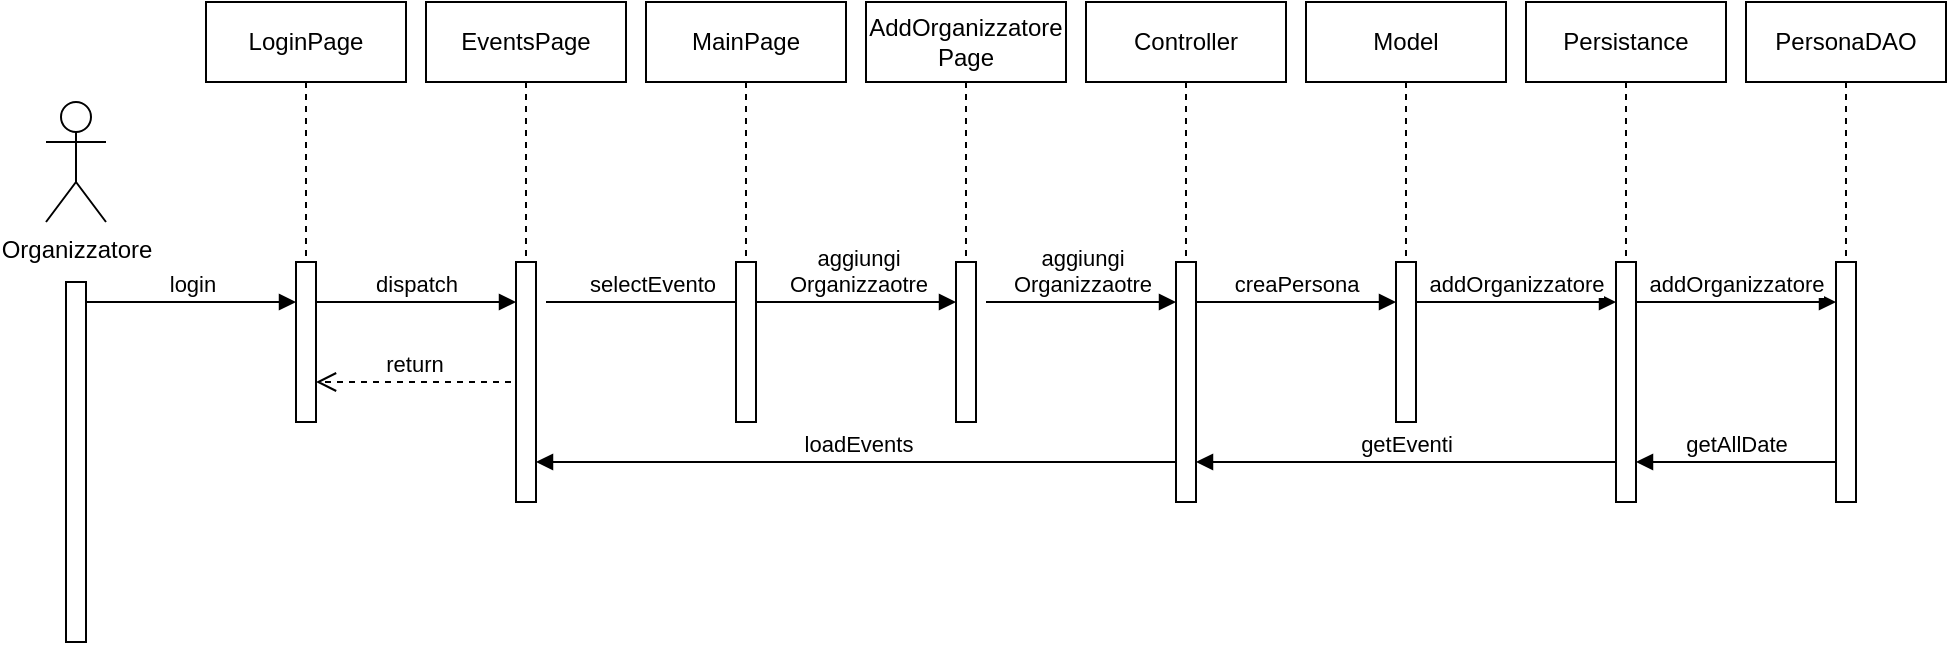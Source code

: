 <mxfile version="26.0.16">
  <diagram name="Page-1" id="buzCwrTzQeNRTQy0NbVZ">
    <mxGraphModel dx="2676" dy="1640" grid="1" gridSize="10" guides="1" tooltips="1" connect="1" arrows="1" fold="1" page="1" pageScale="1" pageWidth="1169" pageHeight="827" math="0" shadow="0">
      <root>
        <mxCell id="0" />
        <mxCell id="1" parent="0" />
        <mxCell id="5aAclJcbAoZ_NZpRLV8E-39" value="Organizzatore" style="shape=umlActor;verticalLabelPosition=bottom;verticalAlign=top;html=1;" vertex="1" parent="1">
          <mxGeometry x="50" y="90" width="30" height="60" as="geometry" />
        </mxCell>
        <mxCell id="5aAclJcbAoZ_NZpRLV8E-40" value="" style="html=1;points=[[0,0,0,0,5],[0,1,0,0,-5],[1,0,0,0,5],[1,1,0,0,-5]];perimeter=orthogonalPerimeter;outlineConnect=0;targetShapes=umlLifeline;portConstraint=eastwest;newEdgeStyle={&quot;curved&quot;:0,&quot;rounded&quot;:0};" vertex="1" parent="1">
          <mxGeometry x="60" y="180" width="10" height="180" as="geometry" />
        </mxCell>
        <mxCell id="5aAclJcbAoZ_NZpRLV8E-41" value="login" style="html=1;verticalAlign=bottom;endArrow=block;edgeStyle=elbowEdgeStyle;elbow=vertical;curved=0;rounded=0;" edge="1" parent="1">
          <mxGeometry x="-0.003" relative="1" as="geometry">
            <mxPoint x="70" y="190" as="sourcePoint" />
            <Array as="points">
              <mxPoint x="155" y="190" />
            </Array>
            <mxPoint x="175" y="190" as="targetPoint" />
            <mxPoint as="offset" />
          </mxGeometry>
        </mxCell>
        <mxCell id="5aAclJcbAoZ_NZpRLV8E-42" value="" style="group" vertex="1" connectable="0" parent="1">
          <mxGeometry x="130" y="40" width="100" height="210" as="geometry" />
        </mxCell>
        <mxCell id="5aAclJcbAoZ_NZpRLV8E-43" value="LoginPage" style="shape=umlLifeline;perimeter=lifelinePerimeter;whiteSpace=wrap;html=1;container=0;dropTarget=0;collapsible=0;recursiveResize=0;outlineConnect=0;portConstraint=eastwest;newEdgeStyle={&quot;edgeStyle&quot;:&quot;elbowEdgeStyle&quot;,&quot;elbow&quot;:&quot;vertical&quot;,&quot;curved&quot;:0,&quot;rounded&quot;:0};" vertex="1" parent="5aAclJcbAoZ_NZpRLV8E-42">
          <mxGeometry width="100" height="210" as="geometry" />
        </mxCell>
        <mxCell id="5aAclJcbAoZ_NZpRLV8E-44" value="" style="html=1;points=[[0,0,0,0,5],[0,1,0,0,-5],[1,0,0,0,5],[1,1,0,0,-5]];perimeter=orthogonalPerimeter;outlineConnect=0;targetShapes=umlLifeline;portConstraint=eastwest;newEdgeStyle={&quot;curved&quot;:0,&quot;rounded&quot;:0};" vertex="1" parent="5aAclJcbAoZ_NZpRLV8E-42">
          <mxGeometry x="45" y="130" width="10" height="80" as="geometry" />
        </mxCell>
        <mxCell id="5aAclJcbAoZ_NZpRLV8E-45" value="return" style="html=1;verticalAlign=bottom;endArrow=open;dashed=1;endSize=8;curved=0;rounded=0;entryX=1.5;entryY=0.625;entryDx=0;entryDy=0;entryPerimeter=0;" edge="1" parent="5aAclJcbAoZ_NZpRLV8E-42">
          <mxGeometry relative="1" as="geometry">
            <mxPoint x="152.5" y="190" as="sourcePoint" />
            <mxPoint x="55" y="190" as="targetPoint" />
          </mxGeometry>
        </mxCell>
        <mxCell id="5aAclJcbAoZ_NZpRLV8E-46" value="dispatch" style="html=1;verticalAlign=bottom;endArrow=block;edgeStyle=elbowEdgeStyle;elbow=vertical;curved=0;rounded=0;" edge="1" parent="1" source="5aAclJcbAoZ_NZpRLV8E-44" target="5aAclJcbAoZ_NZpRLV8E-49">
          <mxGeometry relative="1" as="geometry">
            <mxPoint x="190" y="190" as="sourcePoint" />
            <Array as="points">
              <mxPoint x="240" y="190" />
            </Array>
            <mxPoint x="280" y="190" as="targetPoint" />
          </mxGeometry>
        </mxCell>
        <mxCell id="5aAclJcbAoZ_NZpRLV8E-47" value="" style="group" vertex="1" connectable="0" parent="1">
          <mxGeometry x="240" y="40" width="100" height="270" as="geometry" />
        </mxCell>
        <mxCell id="5aAclJcbAoZ_NZpRLV8E-48" value="EventsPage" style="shape=umlLifeline;perimeter=lifelinePerimeter;whiteSpace=wrap;html=1;container=0;dropTarget=0;collapsible=0;recursiveResize=0;outlineConnect=0;portConstraint=eastwest;newEdgeStyle={&quot;edgeStyle&quot;:&quot;elbowEdgeStyle&quot;,&quot;elbow&quot;:&quot;vertical&quot;,&quot;curved&quot;:0,&quot;rounded&quot;:0};" vertex="1" parent="5aAclJcbAoZ_NZpRLV8E-47">
          <mxGeometry width="100" height="210" as="geometry" />
        </mxCell>
        <mxCell id="5aAclJcbAoZ_NZpRLV8E-49" value="" style="html=1;points=[[0,0,0,0,5],[0,1,0,0,-5],[1,0,0,0,5],[1,1,0,0,-5]];perimeter=orthogonalPerimeter;outlineConnect=0;targetShapes=umlLifeline;portConstraint=eastwest;newEdgeStyle={&quot;curved&quot;:0,&quot;rounded&quot;:0};" vertex="1" parent="5aAclJcbAoZ_NZpRLV8E-47">
          <mxGeometry x="45" y="130" width="10" height="120" as="geometry" />
        </mxCell>
        <mxCell id="5aAclJcbAoZ_NZpRLV8E-50" value="selectEvento" style="html=1;verticalAlign=bottom;endArrow=block;edgeStyle=elbowEdgeStyle;elbow=vertical;curved=0;rounded=0;" edge="1" parent="1">
          <mxGeometry x="-0.003" relative="1" as="geometry">
            <mxPoint x="300" y="190" as="sourcePoint" />
            <Array as="points">
              <mxPoint x="385" y="190" />
            </Array>
            <mxPoint x="405" y="190" as="targetPoint" />
            <mxPoint as="offset" />
          </mxGeometry>
        </mxCell>
        <mxCell id="5aAclJcbAoZ_NZpRLV8E-51" value="" style="group" vertex="1" connectable="0" parent="1">
          <mxGeometry x="350" y="40" width="100" height="210" as="geometry" />
        </mxCell>
        <mxCell id="5aAclJcbAoZ_NZpRLV8E-52" value="MainPage" style="shape=umlLifeline;perimeter=lifelinePerimeter;whiteSpace=wrap;html=1;container=0;dropTarget=0;collapsible=0;recursiveResize=0;outlineConnect=0;portConstraint=eastwest;newEdgeStyle={&quot;edgeStyle&quot;:&quot;elbowEdgeStyle&quot;,&quot;elbow&quot;:&quot;vertical&quot;,&quot;curved&quot;:0,&quot;rounded&quot;:0};" vertex="1" parent="5aAclJcbAoZ_NZpRLV8E-51">
          <mxGeometry width="100" height="210" as="geometry" />
        </mxCell>
        <mxCell id="5aAclJcbAoZ_NZpRLV8E-53" value="" style="html=1;points=[[0,0,0,0,5],[0,1,0,0,-5],[1,0,0,0,5],[1,1,0,0,-5]];perimeter=orthogonalPerimeter;outlineConnect=0;targetShapes=umlLifeline;portConstraint=eastwest;newEdgeStyle={&quot;curved&quot;:0,&quot;rounded&quot;:0};" vertex="1" parent="5aAclJcbAoZ_NZpRLV8E-51">
          <mxGeometry x="45" y="130" width="10" height="80" as="geometry" />
        </mxCell>
        <mxCell id="5aAclJcbAoZ_NZpRLV8E-54" value="aggiungi&lt;div&gt;Organizzaotre&lt;/div&gt;" style="html=1;verticalAlign=bottom;endArrow=block;edgeStyle=elbowEdgeStyle;elbow=horizontal;curved=0;rounded=0;" edge="1" parent="1" source="5aAclJcbAoZ_NZpRLV8E-53" target="5aAclJcbAoZ_NZpRLV8E-75">
          <mxGeometry x="0.012" relative="1" as="geometry">
            <mxPoint x="410" y="190" as="sourcePoint" />
            <Array as="points">
              <mxPoint x="460" y="190" />
            </Array>
            <mxPoint x="500" y="200" as="targetPoint" />
            <mxPoint as="offset" />
          </mxGeometry>
        </mxCell>
        <mxCell id="5aAclJcbAoZ_NZpRLV8E-55" value="" style="group" vertex="1" connectable="0" parent="1">
          <mxGeometry x="570" y="40" width="100" height="260" as="geometry" />
        </mxCell>
        <mxCell id="5aAclJcbAoZ_NZpRLV8E-56" value="Controller" style="shape=umlLifeline;perimeter=lifelinePerimeter;whiteSpace=wrap;html=1;container=0;dropTarget=0;collapsible=0;recursiveResize=0;outlineConnect=0;portConstraint=eastwest;newEdgeStyle={&quot;edgeStyle&quot;:&quot;elbowEdgeStyle&quot;,&quot;elbow&quot;:&quot;vertical&quot;,&quot;curved&quot;:0,&quot;rounded&quot;:0};" vertex="1" parent="5aAclJcbAoZ_NZpRLV8E-55">
          <mxGeometry width="100" height="210" as="geometry" />
        </mxCell>
        <mxCell id="5aAclJcbAoZ_NZpRLV8E-57" value="" style="html=1;points=[[0,0,0,0,5],[0,1,0,0,-5],[1,0,0,0,5],[1,1,0,0,-5]];perimeter=orthogonalPerimeter;outlineConnect=0;targetShapes=umlLifeline;portConstraint=eastwest;newEdgeStyle={&quot;curved&quot;:0,&quot;rounded&quot;:0};" vertex="1" parent="5aAclJcbAoZ_NZpRLV8E-55">
          <mxGeometry x="45" y="130" width="10" height="120" as="geometry" />
        </mxCell>
        <mxCell id="5aAclJcbAoZ_NZpRLV8E-58" value="" style="group" vertex="1" connectable="0" parent="1">
          <mxGeometry x="680" y="40" width="100" height="210" as="geometry" />
        </mxCell>
        <mxCell id="5aAclJcbAoZ_NZpRLV8E-59" value="Model" style="shape=umlLifeline;perimeter=lifelinePerimeter;whiteSpace=wrap;html=1;container=0;dropTarget=0;collapsible=0;recursiveResize=0;outlineConnect=0;portConstraint=eastwest;newEdgeStyle={&quot;edgeStyle&quot;:&quot;elbowEdgeStyle&quot;,&quot;elbow&quot;:&quot;vertical&quot;,&quot;curved&quot;:0,&quot;rounded&quot;:0};" vertex="1" parent="5aAclJcbAoZ_NZpRLV8E-58">
          <mxGeometry width="100" height="210" as="geometry" />
        </mxCell>
        <mxCell id="5aAclJcbAoZ_NZpRLV8E-60" value="" style="html=1;points=[[0,0,0,0,5],[0,1,0,0,-5],[1,0,0,0,5],[1,1,0,0,-5]];perimeter=orthogonalPerimeter;outlineConnect=0;targetShapes=umlLifeline;portConstraint=eastwest;newEdgeStyle={&quot;curved&quot;:0,&quot;rounded&quot;:0};" vertex="1" parent="5aAclJcbAoZ_NZpRLV8E-58">
          <mxGeometry x="45" y="130" width="10" height="80" as="geometry" />
        </mxCell>
        <mxCell id="5aAclJcbAoZ_NZpRLV8E-61" value="creaPersona" style="html=1;verticalAlign=bottom;endArrow=block;edgeStyle=elbowEdgeStyle;elbow=vertical;curved=0;rounded=0;" edge="1" parent="5aAclJcbAoZ_NZpRLV8E-58">
          <mxGeometry relative="1" as="geometry">
            <mxPoint x="-55" y="150" as="sourcePoint" />
            <Array as="points">
              <mxPoint y="150" />
            </Array>
            <mxPoint x="45" y="150" as="targetPoint" />
          </mxGeometry>
        </mxCell>
        <mxCell id="5aAclJcbAoZ_NZpRLV8E-62" value="" style="group" vertex="1" connectable="0" parent="1">
          <mxGeometry x="790" y="40" width="100" height="280" as="geometry" />
        </mxCell>
        <mxCell id="5aAclJcbAoZ_NZpRLV8E-63" value="Persistance" style="shape=umlLifeline;perimeter=lifelinePerimeter;whiteSpace=wrap;html=1;container=0;dropTarget=0;collapsible=0;recursiveResize=0;outlineConnect=0;portConstraint=eastwest;newEdgeStyle={&quot;edgeStyle&quot;:&quot;elbowEdgeStyle&quot;,&quot;elbow&quot;:&quot;vertical&quot;,&quot;curved&quot;:0,&quot;rounded&quot;:0};" vertex="1" parent="5aAclJcbAoZ_NZpRLV8E-62">
          <mxGeometry width="100" height="210" as="geometry" />
        </mxCell>
        <mxCell id="5aAclJcbAoZ_NZpRLV8E-64" value="" style="html=1;points=[[0,0,0,0,5],[0,1,0,0,-5],[1,0,0,0,5],[1,1,0,0,-5]];perimeter=orthogonalPerimeter;outlineConnect=0;targetShapes=umlLifeline;portConstraint=eastwest;newEdgeStyle={&quot;curved&quot;:0,&quot;rounded&quot;:0};" vertex="1" parent="5aAclJcbAoZ_NZpRLV8E-62">
          <mxGeometry x="45" y="130" width="10" height="120" as="geometry" />
        </mxCell>
        <mxCell id="5aAclJcbAoZ_NZpRLV8E-65" value="addOrganizzatore" style="html=1;verticalAlign=bottom;endArrow=block;edgeStyle=elbowEdgeStyle;elbow=vertical;curved=0;rounded=0;" edge="1" parent="5aAclJcbAoZ_NZpRLV8E-62">
          <mxGeometry relative="1" as="geometry">
            <mxPoint x="-55" y="150" as="sourcePoint" />
            <Array as="points">
              <mxPoint y="150" />
            </Array>
            <mxPoint x="45" y="150" as="targetPoint" />
          </mxGeometry>
        </mxCell>
        <mxCell id="5aAclJcbAoZ_NZpRLV8E-66" value="" style="group" vertex="1" connectable="0" parent="1">
          <mxGeometry x="900" y="40" width="100" height="270" as="geometry" />
        </mxCell>
        <mxCell id="5aAclJcbAoZ_NZpRLV8E-67" value="PersonaDAO" style="shape=umlLifeline;perimeter=lifelinePerimeter;whiteSpace=wrap;html=1;container=0;dropTarget=0;collapsible=0;recursiveResize=0;outlineConnect=0;portConstraint=eastwest;newEdgeStyle={&quot;edgeStyle&quot;:&quot;elbowEdgeStyle&quot;,&quot;elbow&quot;:&quot;vertical&quot;,&quot;curved&quot;:0,&quot;rounded&quot;:0};" vertex="1" parent="5aAclJcbAoZ_NZpRLV8E-66">
          <mxGeometry width="100" height="210" as="geometry" />
        </mxCell>
        <mxCell id="5aAclJcbAoZ_NZpRLV8E-68" value="" style="html=1;points=[[0,0,0,0,5],[0,1,0,0,-5],[1,0,0,0,5],[1,1,0,0,-5]];perimeter=orthogonalPerimeter;outlineConnect=0;targetShapes=umlLifeline;portConstraint=eastwest;newEdgeStyle={&quot;curved&quot;:0,&quot;rounded&quot;:0};" vertex="1" parent="5aAclJcbAoZ_NZpRLV8E-66">
          <mxGeometry x="45" y="130" width="10" height="120" as="geometry" />
        </mxCell>
        <mxCell id="5aAclJcbAoZ_NZpRLV8E-69" value="addOrganizzatore" style="html=1;verticalAlign=bottom;endArrow=block;edgeStyle=elbowEdgeStyle;elbow=vertical;curved=0;rounded=0;" edge="1" parent="5aAclJcbAoZ_NZpRLV8E-66">
          <mxGeometry relative="1" as="geometry">
            <mxPoint x="-55" y="150" as="sourcePoint" />
            <Array as="points">
              <mxPoint y="150" />
            </Array>
            <mxPoint x="45" y="150" as="targetPoint" />
          </mxGeometry>
        </mxCell>
        <mxCell id="5aAclJcbAoZ_NZpRLV8E-70" value="loadEvents" style="html=1;verticalAlign=bottom;endArrow=block;edgeStyle=elbowEdgeStyle;elbow=vertical;curved=0;rounded=0;" edge="1" parent="1" source="5aAclJcbAoZ_NZpRLV8E-57" target="5aAclJcbAoZ_NZpRLV8E-49">
          <mxGeometry x="-0.003" relative="1" as="geometry">
            <mxPoint x="510" y="290" as="sourcePoint" />
            <Array as="points">
              <mxPoint x="400" y="270" />
            </Array>
            <mxPoint x="460" y="290" as="targetPoint" />
            <mxPoint as="offset" />
          </mxGeometry>
        </mxCell>
        <mxCell id="5aAclJcbAoZ_NZpRLV8E-71" value="getEventi" style="html=1;verticalAlign=bottom;endArrow=block;edgeStyle=elbowEdgeStyle;elbow=vertical;curved=0;rounded=0;" edge="1" parent="1" source="5aAclJcbAoZ_NZpRLV8E-64" target="5aAclJcbAoZ_NZpRLV8E-57">
          <mxGeometry relative="1" as="geometry">
            <mxPoint x="635" y="200" as="sourcePoint" />
            <Array as="points">
              <mxPoint x="680" y="270" />
            </Array>
            <mxPoint x="735" y="200" as="targetPoint" />
          </mxGeometry>
        </mxCell>
        <mxCell id="5aAclJcbAoZ_NZpRLV8E-72" value="getAllDate" style="html=1;verticalAlign=bottom;endArrow=block;edgeStyle=elbowEdgeStyle;elbow=vertical;curved=0;rounded=0;" edge="1" parent="1" source="5aAclJcbAoZ_NZpRLV8E-68" target="5aAclJcbAoZ_NZpRLV8E-64">
          <mxGeometry x="-0.003" relative="1" as="geometry">
            <mxPoint x="625" y="280" as="sourcePoint" />
            <Array as="points">
              <mxPoint x="900" y="270" />
            </Array>
            <mxPoint x="405" y="280" as="targetPoint" />
            <mxPoint as="offset" />
          </mxGeometry>
        </mxCell>
        <mxCell id="5aAclJcbAoZ_NZpRLV8E-73" value="" style="group" vertex="1" connectable="0" parent="1">
          <mxGeometry x="460" y="40" width="100" height="260" as="geometry" />
        </mxCell>
        <mxCell id="5aAclJcbAoZ_NZpRLV8E-74" value="AddOrganizzator&lt;span style=&quot;background-color: transparent; color: light-dark(rgb(0, 0, 0), rgb(255, 255, 255));&quot;&gt;e&lt;/span&gt;&lt;div&gt;&lt;span style=&quot;background-color: transparent; color: light-dark(rgb(0, 0, 0), rgb(255, 255, 255));&quot;&gt;Page&lt;/span&gt;&lt;/div&gt;" style="shape=umlLifeline;perimeter=lifelinePerimeter;whiteSpace=wrap;html=1;container=0;dropTarget=0;collapsible=0;recursiveResize=0;outlineConnect=0;portConstraint=eastwest;newEdgeStyle={&quot;edgeStyle&quot;:&quot;elbowEdgeStyle&quot;,&quot;elbow&quot;:&quot;vertical&quot;,&quot;curved&quot;:0,&quot;rounded&quot;:0};" vertex="1" parent="5aAclJcbAoZ_NZpRLV8E-73">
          <mxGeometry width="100" height="210" as="geometry" />
        </mxCell>
        <mxCell id="5aAclJcbAoZ_NZpRLV8E-75" value="" style="html=1;points=[[0,0,0,0,5],[0,1,0,0,-5],[1,0,0,0,5],[1,1,0,0,-5]];perimeter=orthogonalPerimeter;outlineConnect=0;targetShapes=umlLifeline;portConstraint=eastwest;newEdgeStyle={&quot;curved&quot;:0,&quot;rounded&quot;:0};" vertex="1" parent="5aAclJcbAoZ_NZpRLV8E-73">
          <mxGeometry x="45" y="130" width="10" height="80" as="geometry" />
        </mxCell>
        <mxCell id="5aAclJcbAoZ_NZpRLV8E-76" value="aggiungi&lt;div&gt;Organizzaotre&lt;/div&gt;" style="html=1;verticalAlign=bottom;endArrow=block;edgeStyle=elbowEdgeStyle;elbow=vertical;curved=0;rounded=0;" edge="1" parent="5aAclJcbAoZ_NZpRLV8E-73" target="5aAclJcbAoZ_NZpRLV8E-57">
          <mxGeometry relative="1" as="geometry">
            <mxPoint x="60" y="150" as="sourcePoint" />
            <Array as="points">
              <mxPoint x="115" y="150" />
            </Array>
            <mxPoint x="160" y="150" as="targetPoint" />
            <mxPoint as="offset" />
          </mxGeometry>
        </mxCell>
      </root>
    </mxGraphModel>
  </diagram>
</mxfile>
